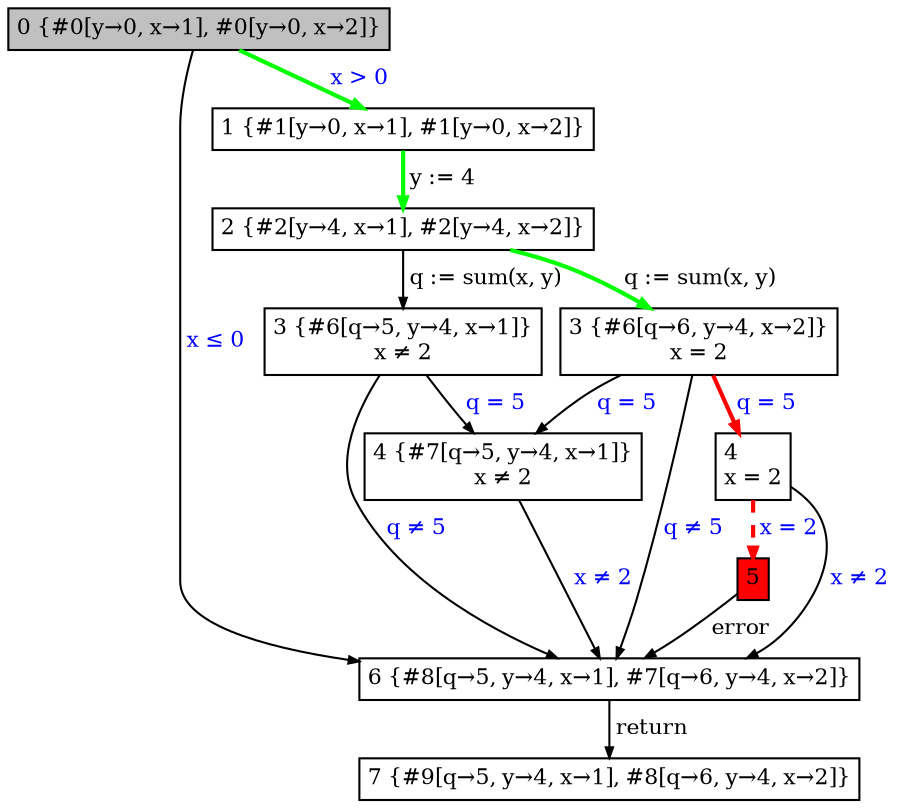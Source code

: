 digraph {
	ranksep=0.10
	nodesep=0.12
	node[fontsize=10.5,shape=box,height=0.02,width=0.02,margin="0.05,0.05"]
	edge[fontsize=10.5,arrowsize=0.5]

	0 [label="0 {#0[y→0, x→1], #0[y→0, x→2]}",style=filled,fillcolor=gray]
	1 [label="7 {#9[q→5, y→4, x→1], #8[q→6, y→4, x→2]}"]
	2 [label="5",style=filled,fillcolor=red]
	3 [label="2 {#2[y→4, x→1], #2[y→4, x→2]}"]
	4 [label="6 {#8[q→5, y→4, x→1], #7[q→6, y→4, x→2]}"]
	5 [label="3 {#6[q→5, y→4, x→1]}\lx ≠ 2"]
	6 [label="4 {#7[q→5, y→4, x→1]}\lx ≠ 2"]
	7 [label="4\lx = 2"]
	8 [label="3 {#6[q→6, y→4, x→2]}\lx = 2"]
	9 [label="1 {#1[y→0, x→1], #1[y→0, x→2]}"]

	3->5[label=" q := sum(x, y)"]
	5->6[label=" q = 5",fontcolor="#0000FF"]
	8->7[label=" q = 5",fontcolor="#0000FF", color="#FF0000", style="bold"]
	0->4[label=" x ≤ 0",fontcolor="#0000FF"]
	7->2[label=" x = 2",fontcolor="#0000FF", color="#FF0000", style="bold,dashed"]
	4->1[label=" return"]
	0->9[label=" x > 0",fontcolor="#0000FF", color="#00FF00", style="bold"]
	2->4[label=" error"]
	9->3[label=" y := 4", color="#00FF00", style="bold"]
	8->4[label=" q ≠ 5",fontcolor="#0000FF"]
	5->4[label=" q ≠ 5",fontcolor="#0000FF"]
	6->4[label=" x ≠ 2",fontcolor="#0000FF"]
	8->6[label=" q = 5",fontcolor="#0000FF"]
	7->4[label=" x ≠ 2",fontcolor="#0000FF"]
	3->8[label=" q := sum(x, y)", color="#00FF00", style="bold"]
}